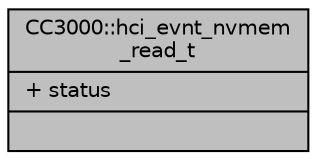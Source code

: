 digraph "CC3000::hci_evnt_nvmem_read_t"
{
  edge [fontname="Helvetica",fontsize="10",labelfontname="Helvetica",labelfontsize="10"];
  node [fontname="Helvetica",fontsize="10",shape=record];
  Node1 [label="{CC3000::hci_evnt_nvmem\l_read_t\n|+ status\l|}",height=0.2,width=0.4,color="black", fillcolor="grey75", style="filled", fontcolor="black"];
}
